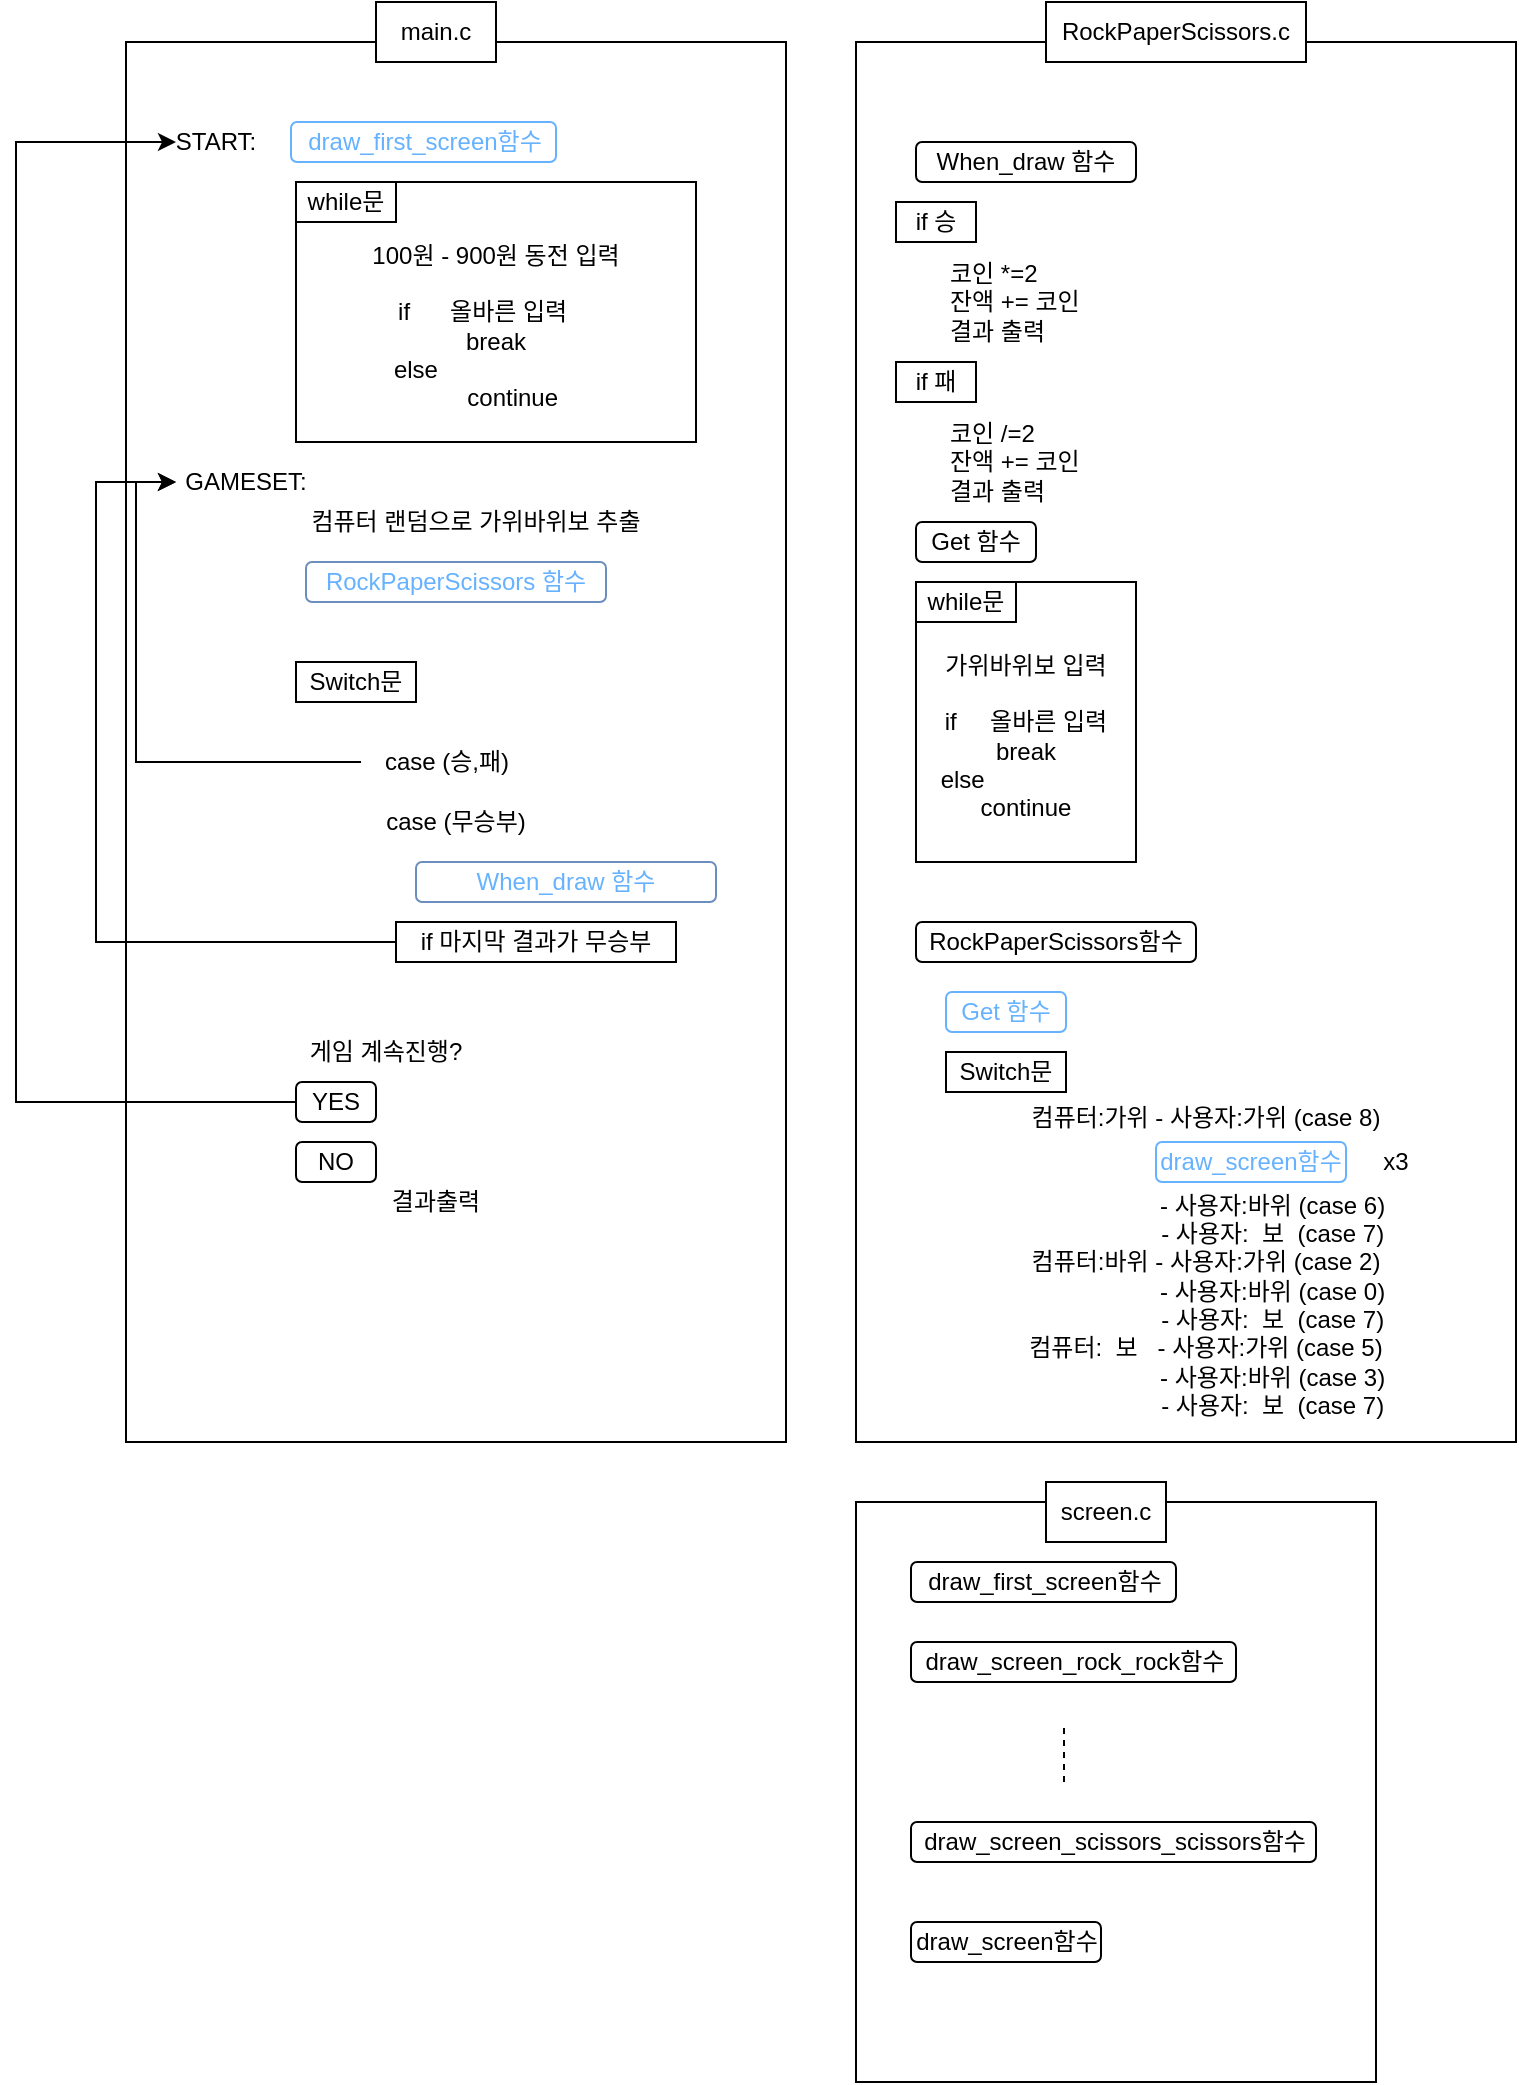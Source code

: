 <mxfile version="13.10.6" type="github"><diagram id="b2kck9mgYNnjfVcIvpLU" name="Page-1"><mxGraphModel dx="1209" dy="749" grid="1" gridSize="10" guides="1" tooltips="1" connect="1" arrows="1" fold="1" page="1" pageScale="1" pageWidth="827" pageHeight="1169" math="0" shadow="0"><root><mxCell id="0"/><mxCell id="1" parent="0"/><mxCell id="-Fd10QxCUJoqVqHIDnSE-1" value="" style="rounded=0;whiteSpace=wrap;html=1;direction=south;" vertex="1" parent="1"><mxGeometry x="75" y="70" width="330" height="700" as="geometry"/></mxCell><mxCell id="-Fd10QxCUJoqVqHIDnSE-3" value="main.c" style="whiteSpace=wrap;html=1;" vertex="1" parent="1"><mxGeometry x="200" y="50" width="60" height="30" as="geometry"/></mxCell><mxCell id="-Fd10QxCUJoqVqHIDnSE-4" value="START:" style="text;html=1;strokeColor=none;fillColor=none;align=center;verticalAlign=middle;whiteSpace=wrap;rounded=0;" vertex="1" parent="1"><mxGeometry x="100" y="110" width="40" height="20" as="geometry"/></mxCell><mxCell id="-Fd10QxCUJoqVqHIDnSE-11" value="&lt;br&gt;&lt;span&gt;100원 - 900원 동전 입력&lt;/span&gt;&lt;br&gt;&lt;br&gt;&lt;span&gt;&amp;nbsp; &amp;nbsp; if&amp;nbsp; &amp;nbsp; &amp;nbsp; 올바른 입력&amp;nbsp; &amp;nbsp; &amp;nbsp; &amp;nbsp;&amp;nbsp;&lt;/span&gt;&lt;br&gt;&lt;span&gt;break&lt;/span&gt;&lt;br&gt;&lt;span&gt;else&amp;nbsp; &amp;nbsp; &amp;nbsp; &amp;nbsp; &amp;nbsp; &amp;nbsp; &amp;nbsp; &amp;nbsp; &amp;nbsp; &amp;nbsp; &amp;nbsp; &amp;nbsp;&amp;nbsp;&lt;/span&gt;&lt;br&gt;&lt;span&gt;&amp;nbsp; &amp;nbsp; &amp;nbsp;continue&lt;/span&gt;" style="rounded=0;whiteSpace=wrap;html=1;shadow=0;strokeColor=#000000;" vertex="1" parent="1"><mxGeometry x="160" y="140" width="200" height="130" as="geometry"/></mxCell><mxCell id="-Fd10QxCUJoqVqHIDnSE-7" value="while문" style="text;html=1;align=center;verticalAlign=middle;whiteSpace=wrap;rounded=0;shadow=0;strokeColor=#000000;" vertex="1" parent="1"><mxGeometry x="160" y="140" width="50" height="20" as="geometry"/></mxCell><mxCell id="-Fd10QxCUJoqVqHIDnSE-13" value="GAMESET:" style="text;html=1;strokeColor=none;fillColor=none;align=center;verticalAlign=middle;whiteSpace=wrap;rounded=0;shadow=0;" vertex="1" parent="1"><mxGeometry x="100" y="280" width="70" height="20" as="geometry"/></mxCell><mxCell id="-Fd10QxCUJoqVqHIDnSE-14" value="컴퓨터 랜덤으로 가위바위보 추출" style="text;html=1;strokeColor=none;fillColor=none;align=center;verticalAlign=middle;whiteSpace=wrap;rounded=0;shadow=0;" vertex="1" parent="1"><mxGeometry x="150" y="300" width="200" height="20" as="geometry"/></mxCell><mxCell id="-Fd10QxCUJoqVqHIDnSE-15" value="RockPaperScissors 함수" style="text;html=1;align=center;verticalAlign=middle;whiteSpace=wrap;rounded=1;shadow=0;strokeColor=#6c8ebf;sketch=0;fontColor=#66B2FF;" vertex="1" parent="1"><mxGeometry x="165" y="330" width="150" height="20" as="geometry"/></mxCell><mxCell id="-Fd10QxCUJoqVqHIDnSE-18" value="Switch문" style="text;html=1;fillColor=none;align=center;verticalAlign=middle;whiteSpace=wrap;rounded=0;shadow=0;sketch=0;strokeColor=#000000;" vertex="1" parent="1"><mxGeometry x="160" y="380" width="60" height="20" as="geometry"/></mxCell><mxCell id="-Fd10QxCUJoqVqHIDnSE-27" style="edgeStyle=orthogonalEdgeStyle;rounded=0;orthogonalLoop=1;jettySize=auto;html=1;entryX=0;entryY=0.5;entryDx=0;entryDy=0;fontColor=#000000;" edge="1" parent="1" source="-Fd10QxCUJoqVqHIDnSE-19" target="-Fd10QxCUJoqVqHIDnSE-13"><mxGeometry relative="1" as="geometry"/></mxCell><mxCell id="-Fd10QxCUJoqVqHIDnSE-19" value="case (승,패)" style="text;html=1;strokeColor=none;fillColor=none;align=center;verticalAlign=middle;whiteSpace=wrap;rounded=0;shadow=0;sketch=0;fontColor=#000000;" vertex="1" parent="1"><mxGeometry x="192.5" y="420" width="85" height="20" as="geometry"/></mxCell><mxCell id="-Fd10QxCUJoqVqHIDnSE-20" value="case (무승부)" style="text;html=1;strokeColor=none;fillColor=none;align=center;verticalAlign=middle;whiteSpace=wrap;rounded=0;shadow=0;sketch=0;fontColor=#000000;" vertex="1" parent="1"><mxGeometry x="190" y="450" width="100" height="20" as="geometry"/></mxCell><mxCell id="-Fd10QxCUJoqVqHIDnSE-30" value="When_draw 함수" style="text;html=1;align=center;verticalAlign=middle;whiteSpace=wrap;rounded=1;shadow=0;strokeColor=#6c8ebf;sketch=0;fontColor=#66B2FF;" vertex="1" parent="1"><mxGeometry x="220" y="480" width="150" height="20" as="geometry"/></mxCell><mxCell id="-Fd10QxCUJoqVqHIDnSE-33" style="edgeStyle=orthogonalEdgeStyle;rounded=0;orthogonalLoop=1;jettySize=auto;html=1;entryX=0;entryY=0.5;entryDx=0;entryDy=0;fontColor=#000000;" edge="1" parent="1" source="-Fd10QxCUJoqVqHIDnSE-31" target="-Fd10QxCUJoqVqHIDnSE-13"><mxGeometry relative="1" as="geometry"><Array as="points"><mxPoint x="60" y="520"/><mxPoint x="60" y="290"/></Array></mxGeometry></mxCell><mxCell id="-Fd10QxCUJoqVqHIDnSE-31" value="if 마지막 결과가 무승부" style="text;html=1;fillColor=none;align=center;verticalAlign=middle;whiteSpace=wrap;rounded=0;shadow=0;sketch=0;fontColor=#000000;strokeColor=#000000;" vertex="1" parent="1"><mxGeometry x="210" y="510" width="140" height="20" as="geometry"/></mxCell><mxCell id="-Fd10QxCUJoqVqHIDnSE-34" value="게임 계속진행?" style="text;html=1;strokeColor=none;fillColor=none;align=center;verticalAlign=middle;whiteSpace=wrap;rounded=0;shadow=0;sketch=0;fontColor=#000000;" vertex="1" parent="1"><mxGeometry x="160" y="565" width="90" height="20" as="geometry"/></mxCell><mxCell id="-Fd10QxCUJoqVqHIDnSE-38" style="edgeStyle=orthogonalEdgeStyle;rounded=0;orthogonalLoop=1;jettySize=auto;html=1;entryX=0;entryY=0.5;entryDx=0;entryDy=0;fontColor=#000000;" edge="1" parent="1" source="-Fd10QxCUJoqVqHIDnSE-35" target="-Fd10QxCUJoqVqHIDnSE-4"><mxGeometry relative="1" as="geometry"><Array as="points"><mxPoint x="20" y="600"/><mxPoint x="20" y="120"/></Array></mxGeometry></mxCell><mxCell id="-Fd10QxCUJoqVqHIDnSE-35" value="YES" style="text;html=1;fillColor=none;align=center;verticalAlign=middle;whiteSpace=wrap;rounded=1;shadow=0;sketch=0;fontColor=#000000;strokeColor=#000000;" vertex="1" parent="1"><mxGeometry x="160" y="590" width="40" height="20" as="geometry"/></mxCell><mxCell id="-Fd10QxCUJoqVqHIDnSE-36" value="NO" style="text;html=1;fillColor=none;align=center;verticalAlign=middle;whiteSpace=wrap;rounded=1;shadow=0;sketch=0;fontColor=#000000;glass=0;strokeColor=#000000;" vertex="1" parent="1"><mxGeometry x="160" y="620" width="40" height="20" as="geometry"/></mxCell><mxCell id="-Fd10QxCUJoqVqHIDnSE-39" value="결과출력" style="text;html=1;strokeColor=none;fillColor=none;align=center;verticalAlign=middle;whiteSpace=wrap;rounded=0;shadow=0;glass=0;sketch=0;fontColor=#000000;" vertex="1" parent="1"><mxGeometry x="200" y="640" width="60" height="20" as="geometry"/></mxCell><mxCell id="-Fd10QxCUJoqVqHIDnSE-40" value="" style="rounded=0;whiteSpace=wrap;html=1;shadow=0;glass=0;sketch=0;strokeColor=#000000;fillColor=none;fontColor=#000000;" vertex="1" parent="1"><mxGeometry x="440" y="70" width="330" height="700" as="geometry"/></mxCell><mxCell id="-Fd10QxCUJoqVqHIDnSE-41" value="RockPaperScissors.c" style="whiteSpace=wrap;html=1;" vertex="1" parent="1"><mxGeometry x="535" y="50" width="130" height="30" as="geometry"/></mxCell><mxCell id="-Fd10QxCUJoqVqHIDnSE-43" value="When_draw 함수" style="text;html=1;align=center;verticalAlign=middle;whiteSpace=wrap;rounded=1;shadow=0;sketch=0;strokeColor=#000000;" vertex="1" parent="1"><mxGeometry x="470" y="120" width="110" height="20" as="geometry"/></mxCell><mxCell id="-Fd10QxCUJoqVqHIDnSE-44" value="코인 *=2&lt;br&gt;&lt;div&gt;&lt;span&gt;잔액 += 코인&lt;/span&gt;&lt;/div&gt;결과 출력" style="text;html=1;fillColor=none;align=left;verticalAlign=middle;whiteSpace=wrap;rounded=0;shadow=0;glass=0;sketch=0;fontColor=#000000;" vertex="1" parent="1"><mxGeometry x="485" y="170" width="80" height="60" as="geometry"/></mxCell><mxCell id="-Fd10QxCUJoqVqHIDnSE-45" value="if 승" style="text;html=1;fillColor=none;align=center;verticalAlign=middle;whiteSpace=wrap;rounded=0;shadow=0;sketch=0;fontColor=#000000;strokeColor=#000000;" vertex="1" parent="1"><mxGeometry x="460" y="150" width="40" height="20" as="geometry"/></mxCell><mxCell id="-Fd10QxCUJoqVqHIDnSE-46" value="if 패" style="text;html=1;fillColor=none;align=center;verticalAlign=middle;whiteSpace=wrap;rounded=0;shadow=0;sketch=0;fontColor=#000000;strokeColor=#000000;" vertex="1" parent="1"><mxGeometry x="460" y="230" width="40" height="20" as="geometry"/></mxCell><mxCell id="-Fd10QxCUJoqVqHIDnSE-47" value="코인 /=2&lt;br&gt;&lt;div&gt;&lt;span&gt;잔액 += 코인&lt;/span&gt;&lt;/div&gt;결과 출력" style="text;html=1;fillColor=none;align=left;verticalAlign=middle;whiteSpace=wrap;rounded=0;shadow=0;glass=0;sketch=0;fontColor=#000000;" vertex="1" parent="1"><mxGeometry x="485" y="250" width="80" height="60" as="geometry"/></mxCell><mxCell id="-Fd10QxCUJoqVqHIDnSE-48" value="Get 함수" style="text;html=1;align=center;verticalAlign=middle;whiteSpace=wrap;rounded=1;shadow=0;sketch=0;strokeColor=#000000;" vertex="1" parent="1"><mxGeometry x="470" y="310" width="60" height="20" as="geometry"/></mxCell><mxCell id="-Fd10QxCUJoqVqHIDnSE-49" value="&lt;br&gt;가위바위보 입력&lt;br&gt;&lt;br&gt;if&amp;nbsp; &amp;nbsp; &amp;nbsp;올바른 입력&lt;br&gt;break&lt;br&gt;else&amp;nbsp; &amp;nbsp; &amp;nbsp; &amp;nbsp; &amp;nbsp; &amp;nbsp; &amp;nbsp; &amp;nbsp; &amp;nbsp; &amp;nbsp;&lt;br&gt;continue" style="rounded=0;whiteSpace=wrap;html=1;shadow=0;strokeColor=#000000;" vertex="1" parent="1"><mxGeometry x="470" y="340" width="110" height="140" as="geometry"/></mxCell><mxCell id="-Fd10QxCUJoqVqHIDnSE-50" value="while문" style="text;html=1;align=center;verticalAlign=middle;whiteSpace=wrap;rounded=0;shadow=0;strokeColor=#000000;" vertex="1" parent="1"><mxGeometry x="470" y="340" width="50" height="20" as="geometry"/></mxCell><mxCell id="-Fd10QxCUJoqVqHIDnSE-51" value="RockPaperScissors함수" style="text;html=1;align=center;verticalAlign=middle;whiteSpace=wrap;rounded=1;shadow=0;sketch=0;strokeColor=#000000;" vertex="1" parent="1"><mxGeometry x="470" y="510" width="140" height="20" as="geometry"/></mxCell><mxCell id="-Fd10QxCUJoqVqHIDnSE-52" value="Get 함수" style="text;html=1;align=center;verticalAlign=middle;whiteSpace=wrap;rounded=1;shadow=0;sketch=0;strokeColor=#66B2FF;fontColor=#66B2FF;" vertex="1" parent="1"><mxGeometry x="485" y="545" width="60" height="20" as="geometry"/></mxCell><mxCell id="-Fd10QxCUJoqVqHIDnSE-53" value="Switch문" style="text;html=1;fillColor=none;align=center;verticalAlign=middle;whiteSpace=wrap;rounded=0;shadow=0;sketch=0;strokeColor=#000000;" vertex="1" parent="1"><mxGeometry x="485" y="575" width="60" height="20" as="geometry"/></mxCell><mxCell id="-Fd10QxCUJoqVqHIDnSE-54" value="컴퓨터:가위 - 사용자:가위 (case 8)&lt;br&gt;&lt;span style=&quot;color: rgba(0 , 0 , 0 , 0) ; font-family: monospace ; font-size: 0px&quot;&gt;&lt;br&gt;%3CmxGraphModel%3E%3Croot%3E%3CmxCell%20id%3D%220%22%2F%3E%3CmxCell%20id%3D%221%22%20parent%3D%220%22%2F%3E%3CmxCell%20id%3D%222%22%20value%3D%22Get%20%ED%95%A8%EC%88%98%22%20style%3D%22text%3Bhtml%3D1%3Balign%3Dcenter%3BverticalAlign%3Dmiddle%3BwhiteSpace%3Dwrap%3Brounded%3D1%3Bshadow%3D0%3Bsketch%3D0%3BstrokeColor%3D%2366B2FF%3BfontColor%3D%2366B2FF%3B%22%20vertex%3D%221%22%20parent%3D%221%22%3E%3CmxGeometry%20x%3D%22485%22%20y%3D%22545%22%20width%3D%2260%22%20height%3D%2220%22%20as%3D%22geometry%22%2F%3E%3C%2FmxCell%3E%3C%2Froot%3E%3C%2FmxGraphModel%3E&lt;/span&gt;&lt;span style=&quot;color: rgba(0 , 0 , 0 , 0) ; font-family: monospace ; font-size: 0px&quot;&gt;%3CmxGraphModel%3E%3Croot%3E%3CmxCell%20id%3D%220%22%2F%3E%3CmxCell%20id%3D%221%22%20parent%3D%220%22%2F%3E%3CmxCell%20id%3D%222%22%20value%3D%22Get%20%ED%95%A8%EC%88%98%22%20style%3D%22text%3Bhtml%3D1%3Balign%3Dcenter%3BverticalAlign%3Dmiddle%3BwhiteSpace%3Dwrap%3Brounded%3D1%3Bshadow%3D0%3Bsketch%3D0%3BstrokeColor%3D%2366B2FF%3BfontColor%3D%2366B2FF%3B%22%20vertex%3D%221%22%20parent%3D%221%22%3E%3CmxGeometry%20x%3D%22485%22%20y%3D%22545%22%20width%3D%2260%22%20height%3D%2220%22%20as%3D%22geometry%22%2F%3E%3C%2FmxCell%3E%3C%2Froot%3E%3C%2FmxGraphModel%3E&lt;/span&gt;&lt;span style=&quot;color: rgba(0 , 0 , 0 , 0) ; font-family: monospace ; font-size: 0px&quot;&gt;%3CmxGraphModel%3E%3Croot%3E%3CmxCell%20id%3D%220%22%2F%3E%3CmxCell%20id%3D%221%22%20parent%3D%220%22%2F%3E%3CmxCell%20id%3D%222%22%20value%3D%22Get%20%ED%95%A8%EC%88%98%22%20style%3D%22text%3Bhtml%3D1%3Balign%3Dcenter%3BverticalAlign%3Dmiddle%3BwhiteSpace%3Dwrap%3Brounded%3D1%3Bshadow%3D0%3Bsketch%3D0%3BstrokeColor%3D%2366B2FF%3BfontColor%3D%2366B2FF%3B%22%20vertex%3D%221%22%20parent%3D%221%22%3E%3CmxGeometry%20x%3D%22485%22%20y%3D%22545%22%20width%3D%2260%22%20height%3D%2220%22%20as%3D%22geometry%22%2F%3E%3C%2FmxCell%3E%3C%2Froot%3E%3C%2FmxGraphModel%3E&lt;/span&gt;&lt;br&gt;&amp;nbsp; &amp;nbsp; &amp;nbsp; &amp;nbsp; &amp;nbsp; &amp;nbsp; &amp;nbsp; &amp;nbsp; &amp;nbsp; &amp;nbsp; - 사용자:바위 (case 6)&lt;br&gt;&amp;nbsp; &amp;nbsp; &amp;nbsp; &amp;nbsp; &amp;nbsp; &amp;nbsp; &amp;nbsp; &amp;nbsp; &amp;nbsp; &amp;nbsp; - 사용자:&amp;nbsp; 보&amp;nbsp; (case 7)&lt;br&gt;컴퓨터:바위&amp;nbsp;- 사용자:가위 (case 2)&lt;br&gt;&amp;nbsp; &amp;nbsp; &amp;nbsp; &amp;nbsp; &amp;nbsp; &amp;nbsp; &amp;nbsp; &amp;nbsp; &amp;nbsp; &amp;nbsp; - 사용자:바위&amp;nbsp;(case 0)&lt;br&gt;&amp;nbsp; &amp;nbsp; &amp;nbsp; &amp;nbsp; &amp;nbsp; &amp;nbsp; &amp;nbsp; &amp;nbsp; &amp;nbsp; &amp;nbsp; - 사용자:&amp;nbsp; 보&amp;nbsp; (case 7)&lt;br&gt;컴퓨터:&amp;nbsp; 보&amp;nbsp;&amp;nbsp; - 사용자:가위 (case 5)&lt;br&gt;&amp;nbsp; &amp;nbsp; &amp;nbsp; &amp;nbsp; &amp;nbsp; &amp;nbsp; &amp;nbsp; &amp;nbsp; &amp;nbsp; &amp;nbsp; - 사용자:바위&amp;nbsp;(case 3)&lt;br&gt;&amp;nbsp; &amp;nbsp; &amp;nbsp; &amp;nbsp; &amp;nbsp; &amp;nbsp; &amp;nbsp; &amp;nbsp; &amp;nbsp; &amp;nbsp; - 사용자:&amp;nbsp; 보&amp;nbsp; (case 7)" style="text;html=1;align=center;verticalAlign=middle;whiteSpace=wrap;rounded=0;shadow=0;glass=0;sketch=0;" vertex="1" parent="1"><mxGeometry x="520" y="600" width="190" height="160" as="geometry"/></mxCell><mxCell id="-Fd10QxCUJoqVqHIDnSE-55" value="draw_screen함수" style="text;html=1;align=center;verticalAlign=middle;whiteSpace=wrap;rounded=1;shadow=0;sketch=0;strokeColor=#66B2FF;fontColor=#66B2FF;" vertex="1" parent="1"><mxGeometry x="590" y="620" width="95" height="20" as="geometry"/></mxCell><mxCell id="-Fd10QxCUJoqVqHIDnSE-56" value="x3" style="text;html=1;strokeColor=none;fillColor=none;align=center;verticalAlign=middle;whiteSpace=wrap;rounded=0;shadow=0;glass=0;sketch=0;fontColor=#000000;" vertex="1" parent="1"><mxGeometry x="690" y="620" width="40" height="20" as="geometry"/></mxCell><mxCell id="-Fd10QxCUJoqVqHIDnSE-57" value="" style="rounded=0;whiteSpace=wrap;html=1;shadow=0;glass=0;sketch=0;strokeColor=#000000;fillColor=none;fontColor=#000000;" vertex="1" parent="1"><mxGeometry x="440" y="800" width="260" height="290" as="geometry"/></mxCell><mxCell id="-Fd10QxCUJoqVqHIDnSE-58" value="screen.c" style="whiteSpace=wrap;html=1;" vertex="1" parent="1"><mxGeometry x="535" y="790" width="60" height="30" as="geometry"/></mxCell><mxCell id="-Fd10QxCUJoqVqHIDnSE-59" value="draw_screen함수" style="text;html=1;align=center;verticalAlign=middle;whiteSpace=wrap;rounded=1;shadow=0;sketch=0;strokeColor=#000000;" vertex="1" parent="1"><mxGeometry x="467.5" y="1010" width="95" height="20" as="geometry"/></mxCell><mxCell id="-Fd10QxCUJoqVqHIDnSE-60" value="draw_first_screen함수" style="text;html=1;align=center;verticalAlign=middle;whiteSpace=wrap;rounded=1;shadow=0;sketch=0;strokeColor=#000000;" vertex="1" parent="1"><mxGeometry x="467.5" y="830" width="132.5" height="20" as="geometry"/></mxCell><mxCell id="-Fd10QxCUJoqVqHIDnSE-62" value="draw_screen_rock_rock함수" style="text;html=1;align=center;verticalAlign=middle;whiteSpace=wrap;rounded=1;shadow=0;sketch=0;strokeColor=#000000;" vertex="1" parent="1"><mxGeometry x="467.5" y="870" width="162.5" height="20" as="geometry"/></mxCell><mxCell id="-Fd10QxCUJoqVqHIDnSE-63" value="draw_screen_scissors_scissors함수" style="text;html=1;align=center;verticalAlign=middle;whiteSpace=wrap;rounded=1;shadow=0;sketch=0;strokeColor=#000000;" vertex="1" parent="1"><mxGeometry x="467.5" y="960" width="202.5" height="20" as="geometry"/></mxCell><mxCell id="-Fd10QxCUJoqVqHIDnSE-64" value="" style="endArrow=none;dashed=1;html=1;fontColor=#000000;" edge="1" parent="1"><mxGeometry width="50" height="50" relative="1" as="geometry"><mxPoint x="544" y="940" as="sourcePoint"/><mxPoint x="544" y="910" as="targetPoint"/></mxGeometry></mxCell><mxCell id="-Fd10QxCUJoqVqHIDnSE-65" value="draw_first_screen함수" style="text;html=1;align=center;verticalAlign=middle;whiteSpace=wrap;rounded=1;shadow=0;sketch=0;fontColor=#66B2FF;strokeColor=#66B2FF;" vertex="1" parent="1"><mxGeometry x="157.5" y="110" width="132.5" height="20" as="geometry"/></mxCell></root></mxGraphModel></diagram></mxfile>